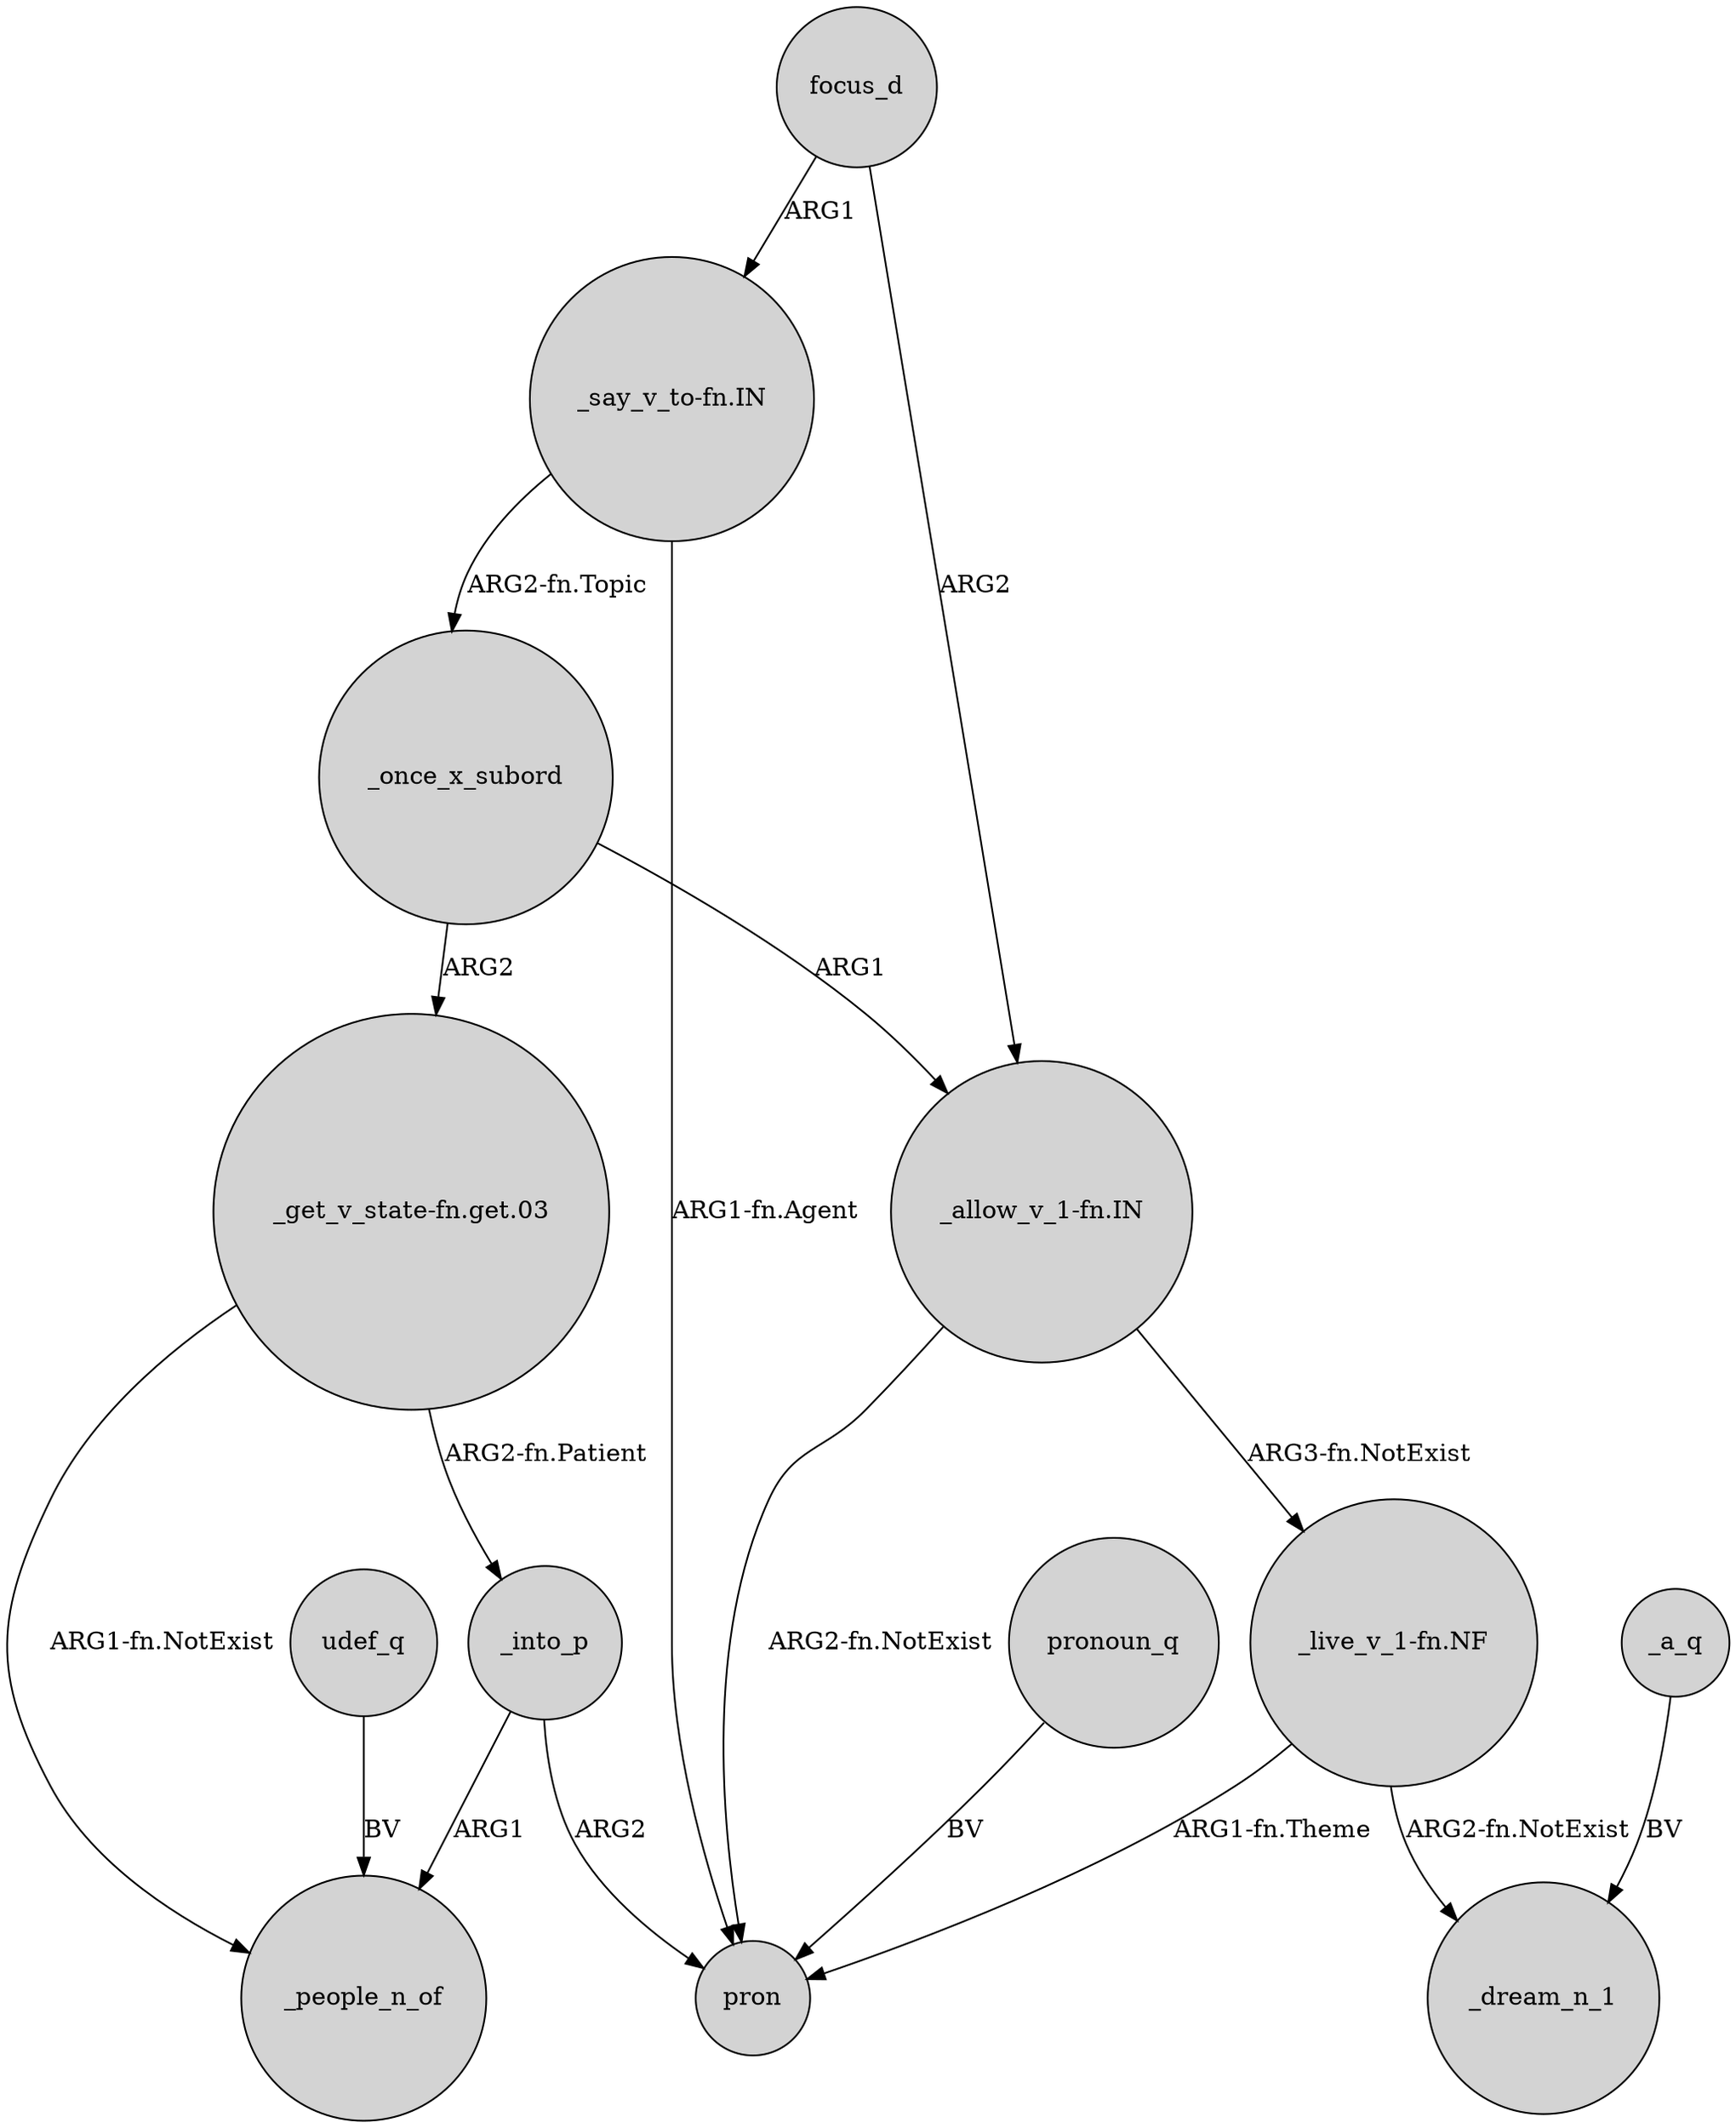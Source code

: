 digraph {
	node [shape=circle style=filled]
	"_get_v_state-fn.get.03" -> _people_n_of [label="ARG1-fn.NotExist"]
	"_get_v_state-fn.get.03" -> _into_p [label="ARG2-fn.Patient"]
	_a_q -> _dream_n_1 [label=BV]
	"_say_v_to-fn.IN" -> _once_x_subord [label="ARG2-fn.Topic"]
	"_live_v_1-fn.NF" -> pron [label="ARG1-fn.Theme"]
	"_live_v_1-fn.NF" -> _dream_n_1 [label="ARG2-fn.NotExist"]
	_into_p -> pron [label=ARG2]
	pronoun_q -> pron [label=BV]
	"_allow_v_1-fn.IN" -> pron [label="ARG2-fn.NotExist"]
	"_allow_v_1-fn.IN" -> "_live_v_1-fn.NF" [label="ARG3-fn.NotExist"]
	_once_x_subord -> "_allow_v_1-fn.IN" [label=ARG1]
	focus_d -> "_say_v_to-fn.IN" [label=ARG1]
	_into_p -> _people_n_of [label=ARG1]
	_once_x_subord -> "_get_v_state-fn.get.03" [label=ARG2]
	focus_d -> "_allow_v_1-fn.IN" [label=ARG2]
	"_say_v_to-fn.IN" -> pron [label="ARG1-fn.Agent"]
	udef_q -> _people_n_of [label=BV]
}
